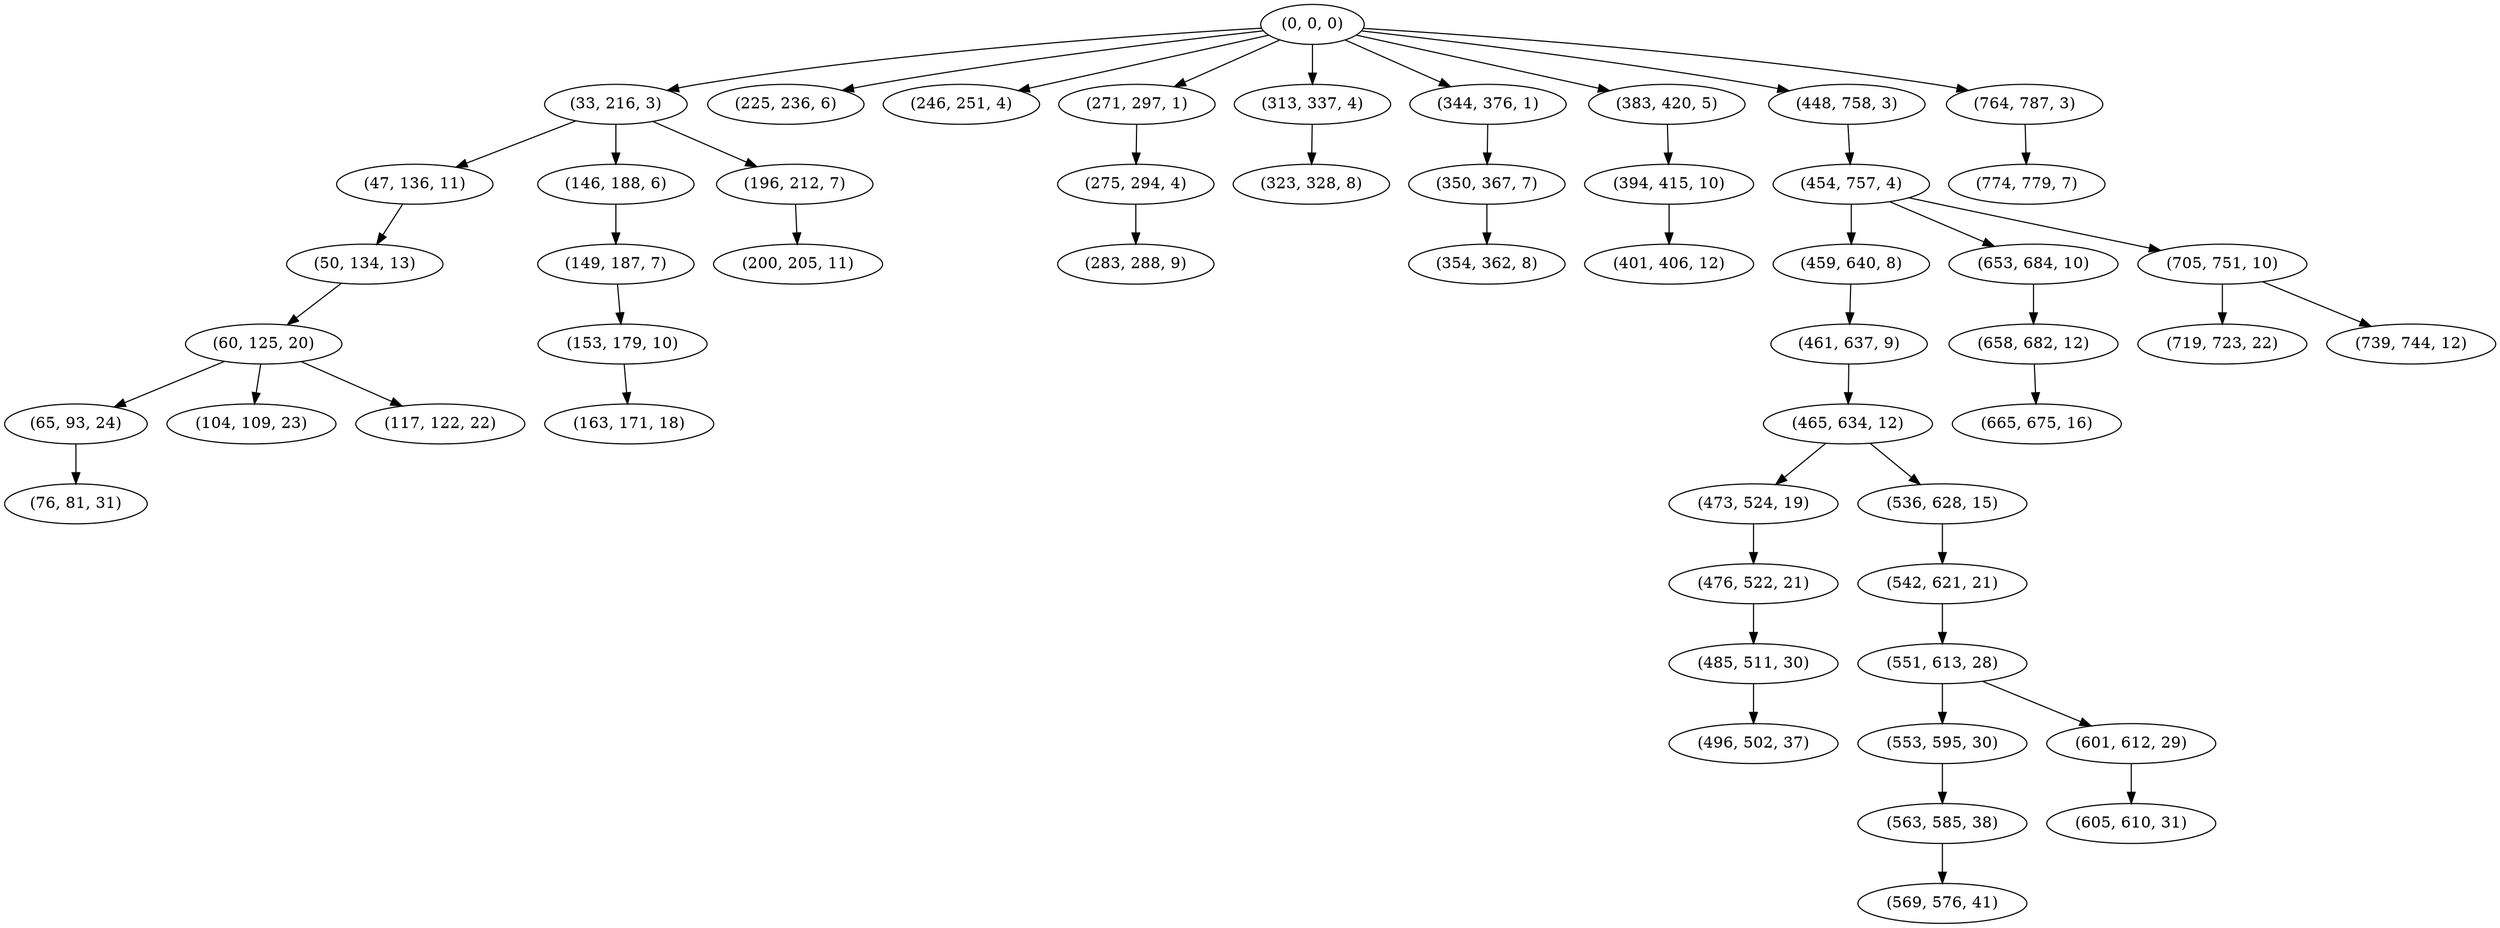 digraph tree {
    "(0, 0, 0)";
    "(33, 216, 3)";
    "(47, 136, 11)";
    "(50, 134, 13)";
    "(60, 125, 20)";
    "(65, 93, 24)";
    "(76, 81, 31)";
    "(104, 109, 23)";
    "(117, 122, 22)";
    "(146, 188, 6)";
    "(149, 187, 7)";
    "(153, 179, 10)";
    "(163, 171, 18)";
    "(196, 212, 7)";
    "(200, 205, 11)";
    "(225, 236, 6)";
    "(246, 251, 4)";
    "(271, 297, 1)";
    "(275, 294, 4)";
    "(283, 288, 9)";
    "(313, 337, 4)";
    "(323, 328, 8)";
    "(344, 376, 1)";
    "(350, 367, 7)";
    "(354, 362, 8)";
    "(383, 420, 5)";
    "(394, 415, 10)";
    "(401, 406, 12)";
    "(448, 758, 3)";
    "(454, 757, 4)";
    "(459, 640, 8)";
    "(461, 637, 9)";
    "(465, 634, 12)";
    "(473, 524, 19)";
    "(476, 522, 21)";
    "(485, 511, 30)";
    "(496, 502, 37)";
    "(536, 628, 15)";
    "(542, 621, 21)";
    "(551, 613, 28)";
    "(553, 595, 30)";
    "(563, 585, 38)";
    "(569, 576, 41)";
    "(601, 612, 29)";
    "(605, 610, 31)";
    "(653, 684, 10)";
    "(658, 682, 12)";
    "(665, 675, 16)";
    "(705, 751, 10)";
    "(719, 723, 22)";
    "(739, 744, 12)";
    "(764, 787, 3)";
    "(774, 779, 7)";
    "(0, 0, 0)" -> "(33, 216, 3)";
    "(0, 0, 0)" -> "(225, 236, 6)";
    "(0, 0, 0)" -> "(246, 251, 4)";
    "(0, 0, 0)" -> "(271, 297, 1)";
    "(0, 0, 0)" -> "(313, 337, 4)";
    "(0, 0, 0)" -> "(344, 376, 1)";
    "(0, 0, 0)" -> "(383, 420, 5)";
    "(0, 0, 0)" -> "(448, 758, 3)";
    "(0, 0, 0)" -> "(764, 787, 3)";
    "(33, 216, 3)" -> "(47, 136, 11)";
    "(33, 216, 3)" -> "(146, 188, 6)";
    "(33, 216, 3)" -> "(196, 212, 7)";
    "(47, 136, 11)" -> "(50, 134, 13)";
    "(50, 134, 13)" -> "(60, 125, 20)";
    "(60, 125, 20)" -> "(65, 93, 24)";
    "(60, 125, 20)" -> "(104, 109, 23)";
    "(60, 125, 20)" -> "(117, 122, 22)";
    "(65, 93, 24)" -> "(76, 81, 31)";
    "(146, 188, 6)" -> "(149, 187, 7)";
    "(149, 187, 7)" -> "(153, 179, 10)";
    "(153, 179, 10)" -> "(163, 171, 18)";
    "(196, 212, 7)" -> "(200, 205, 11)";
    "(271, 297, 1)" -> "(275, 294, 4)";
    "(275, 294, 4)" -> "(283, 288, 9)";
    "(313, 337, 4)" -> "(323, 328, 8)";
    "(344, 376, 1)" -> "(350, 367, 7)";
    "(350, 367, 7)" -> "(354, 362, 8)";
    "(383, 420, 5)" -> "(394, 415, 10)";
    "(394, 415, 10)" -> "(401, 406, 12)";
    "(448, 758, 3)" -> "(454, 757, 4)";
    "(454, 757, 4)" -> "(459, 640, 8)";
    "(454, 757, 4)" -> "(653, 684, 10)";
    "(454, 757, 4)" -> "(705, 751, 10)";
    "(459, 640, 8)" -> "(461, 637, 9)";
    "(461, 637, 9)" -> "(465, 634, 12)";
    "(465, 634, 12)" -> "(473, 524, 19)";
    "(465, 634, 12)" -> "(536, 628, 15)";
    "(473, 524, 19)" -> "(476, 522, 21)";
    "(476, 522, 21)" -> "(485, 511, 30)";
    "(485, 511, 30)" -> "(496, 502, 37)";
    "(536, 628, 15)" -> "(542, 621, 21)";
    "(542, 621, 21)" -> "(551, 613, 28)";
    "(551, 613, 28)" -> "(553, 595, 30)";
    "(551, 613, 28)" -> "(601, 612, 29)";
    "(553, 595, 30)" -> "(563, 585, 38)";
    "(563, 585, 38)" -> "(569, 576, 41)";
    "(601, 612, 29)" -> "(605, 610, 31)";
    "(653, 684, 10)" -> "(658, 682, 12)";
    "(658, 682, 12)" -> "(665, 675, 16)";
    "(705, 751, 10)" -> "(719, 723, 22)";
    "(705, 751, 10)" -> "(739, 744, 12)";
    "(764, 787, 3)" -> "(774, 779, 7)";
}
